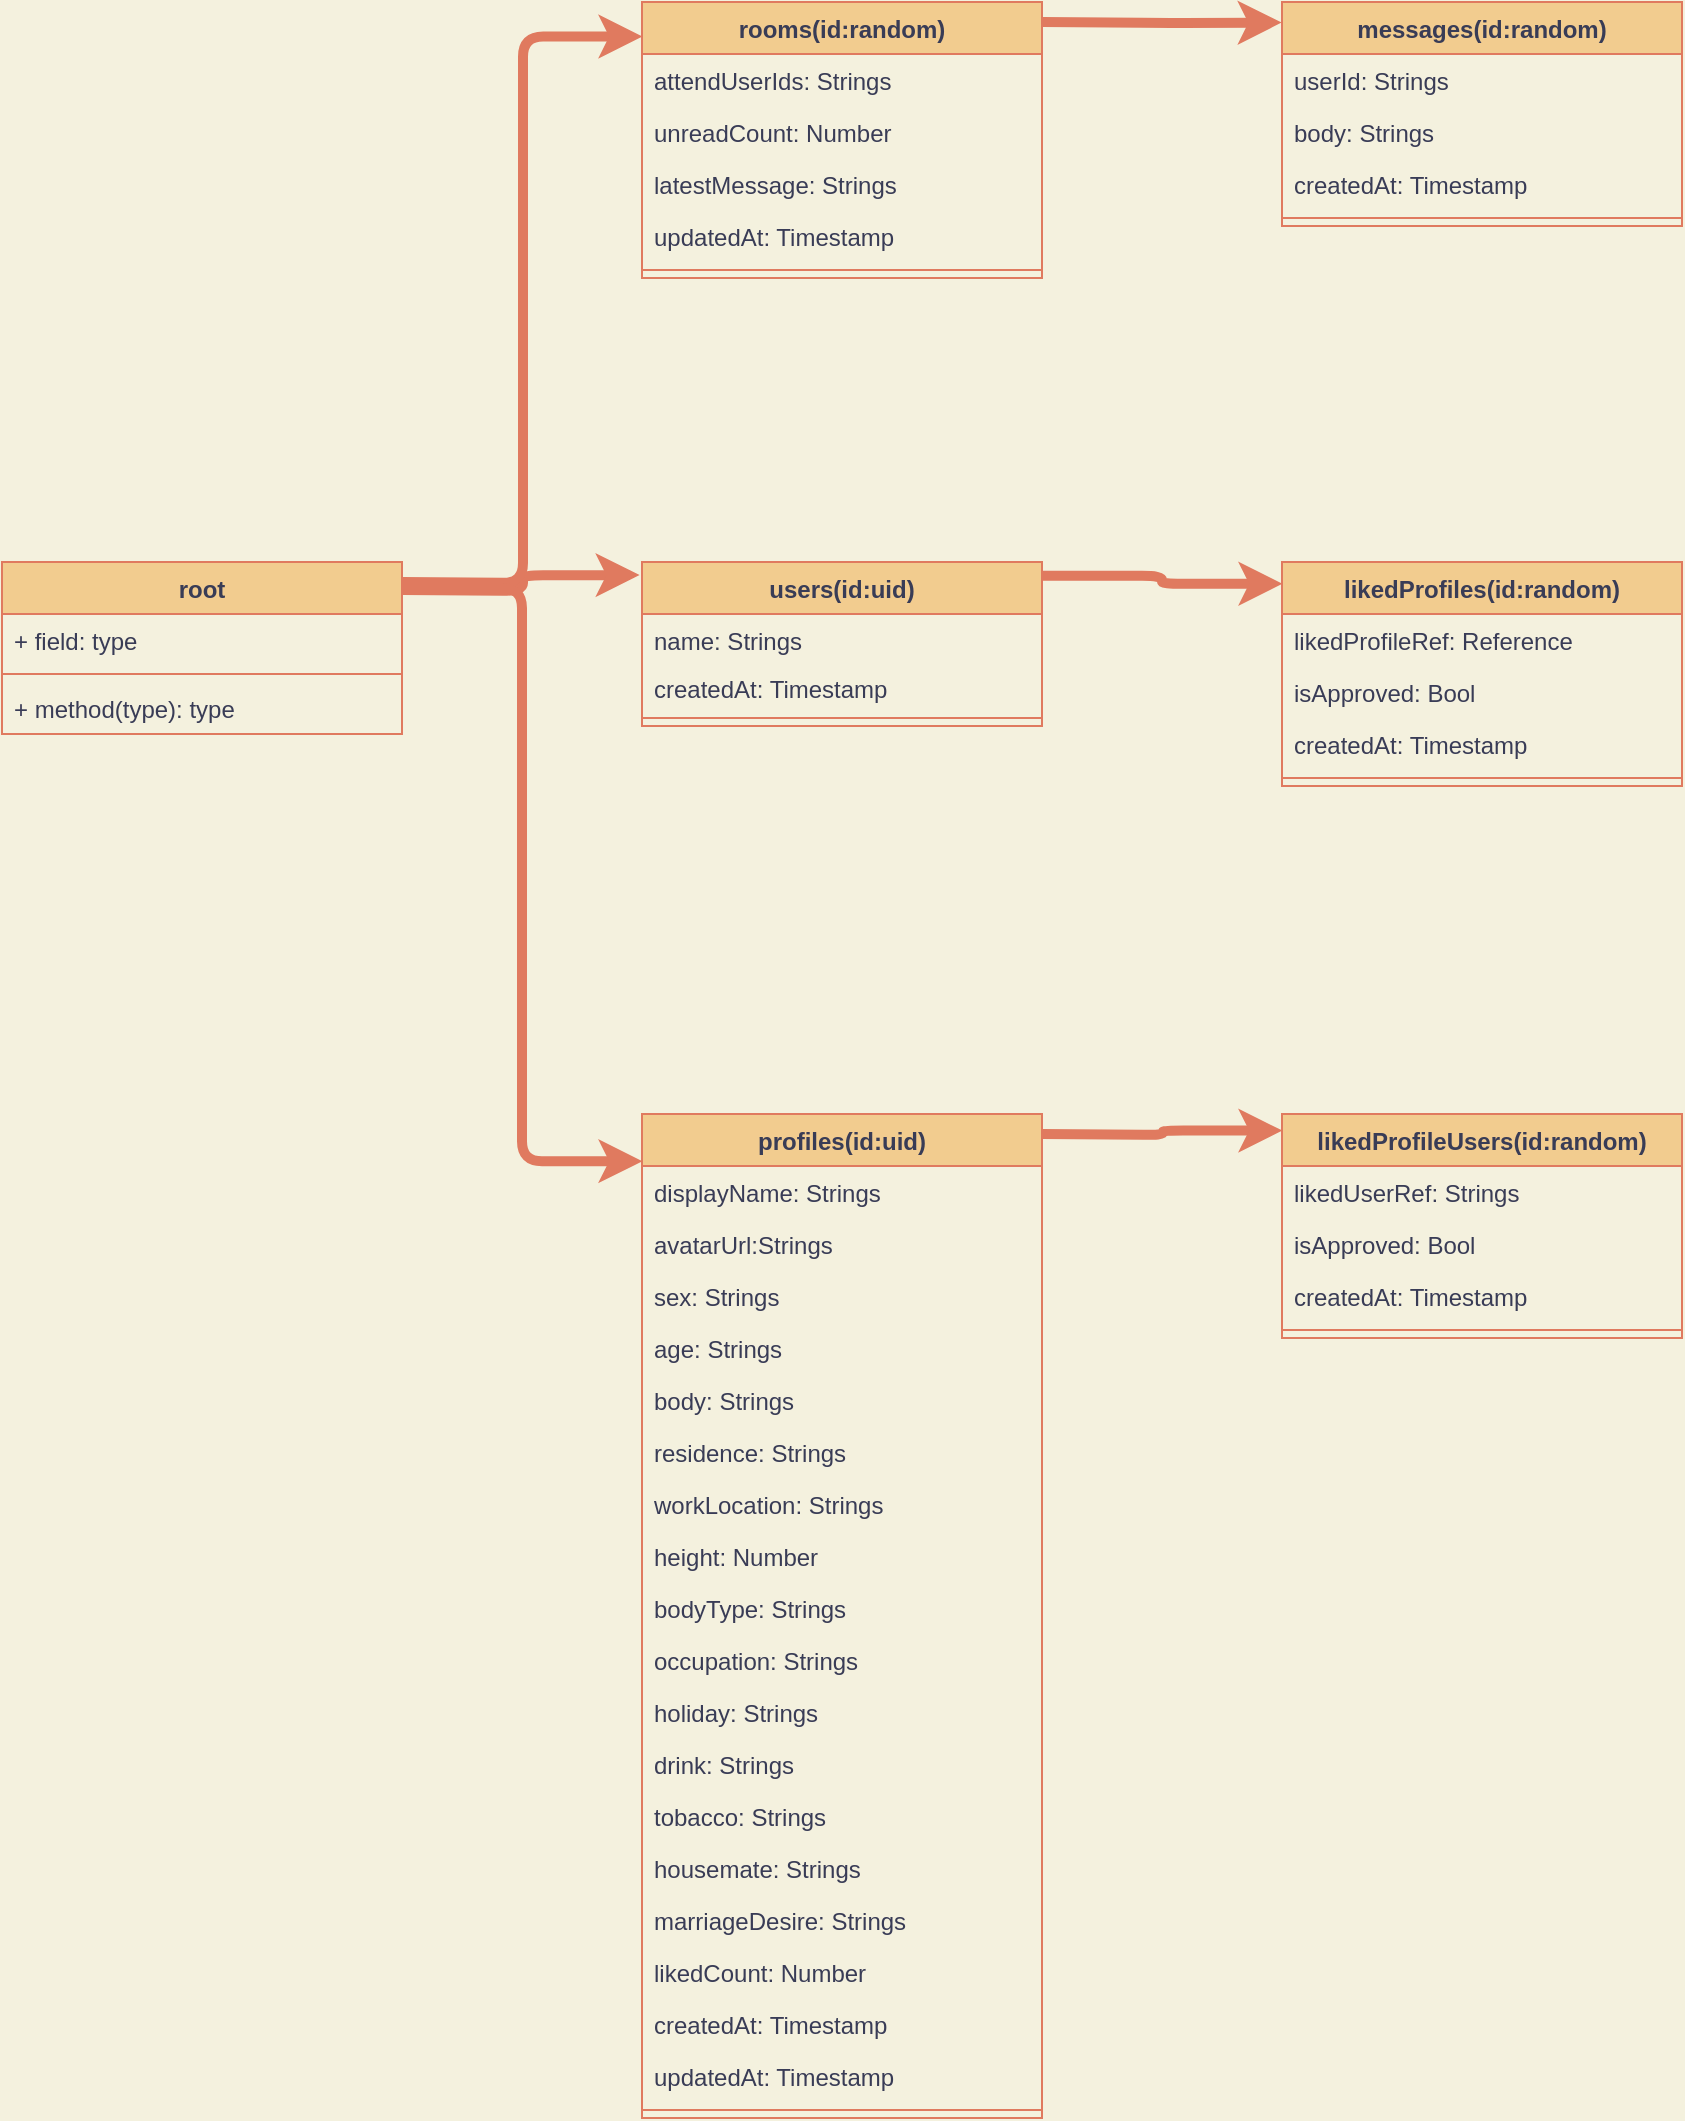 <mxfile version="13.10.0" type="embed">
    <diagram id="wAJH5N7Ym5NqKtwHXI7F" name="ページ1">
        <mxGraphModel dx="2100" dy="293" grid="1" gridSize="10" guides="1" tooltips="1" connect="1" arrows="1" fold="1" page="0" pageScale="1" pageWidth="827" pageHeight="1169" background="#F4F1DE" math="0" shadow="0">
            <root>
                <mxCell id="0"/>
                <mxCell id="1" parent="0"/>
                <mxCell id="42" style="edgeStyle=orthogonalEdgeStyle;rounded=1;orthogonalLoop=1;jettySize=auto;html=1;entryX=0.001;entryY=0.097;entryDx=0;entryDy=0;strokeColor=#E07A5F;fontColor=#393C56;labelBackgroundColor=#F4F1DE;strokeWidth=5;entryPerimeter=0;exitX=0.999;exitY=0.084;exitDx=0;exitDy=0;exitPerimeter=0;" parent="1" source="25" target="38" edge="1">
                    <mxGeometry relative="1" as="geometry">
                        <mxPoint x="-320" y="376" as="sourcePoint"/>
                    </mxGeometry>
                </mxCell>
                <mxCell id="44" style="edgeStyle=orthogonalEdgeStyle;rounded=1;orthogonalLoop=1;jettySize=auto;html=1;entryX=0.001;entryY=0.074;entryDx=0;entryDy=0;strokeColor=#E07A5F;fontColor=#393C56;labelBackgroundColor=#F4F1DE;strokeWidth=5;entryPerimeter=0;" parent="1" target="34" edge="1">
                    <mxGeometry relative="1" as="geometry">
                        <mxPoint x="-320" y="646" as="sourcePoint"/>
                    </mxGeometry>
                </mxCell>
                <mxCell id="50" style="edgeStyle=orthogonalEdgeStyle;orthogonalLoop=1;jettySize=auto;html=1;strokeColor=#E07A5F;fontColor=#393C56;labelBackgroundColor=#F4F1DE;strokeWidth=5;rounded=1;entryX=-0.001;entryY=0.092;entryDx=0;entryDy=0;entryPerimeter=0;" parent="1" target="51" edge="1">
                    <mxGeometry relative="1" as="geometry">
                        <mxPoint x="-240" y="119" as="targetPoint"/>
                        <mxPoint x="-320" y="90" as="sourcePoint"/>
                    </mxGeometry>
                </mxCell>
                <mxCell id="104" style="edgeStyle=orthogonalEdgeStyle;rounded=1;sketch=0;orthogonalLoop=1;jettySize=auto;html=1;entryX=-0.006;entryY=0.08;entryDx=0;entryDy=0;entryPerimeter=0;strokeColor=#E07A5F;strokeWidth=5;fillColor=#F2CC8F;fontColor=#393C56;" parent="1" target="25" edge="1">
                    <mxGeometry relative="1" as="geometry">
                        <mxPoint x="-640" y="374" as="sourcePoint"/>
                    </mxGeometry>
                </mxCell>
                <mxCell id="105" style="edgeStyle=orthogonalEdgeStyle;rounded=1;sketch=0;orthogonalLoop=1;jettySize=auto;html=1;entryX=0.001;entryY=0.125;entryDx=0;entryDy=0;entryPerimeter=0;strokeColor=#E07A5F;strokeWidth=5;fillColor=#F2CC8F;fontColor=#393C56;" parent="1" target="46" edge="1">
                    <mxGeometry relative="1" as="geometry">
                        <mxPoint x="-640" y="370" as="sourcePoint"/>
                    </mxGeometry>
                </mxCell>
                <mxCell id="108" style="edgeStyle=orthogonalEdgeStyle;rounded=1;sketch=0;orthogonalLoop=1;jettySize=auto;html=1;entryX=0.001;entryY=0.047;entryDx=0;entryDy=0;entryPerimeter=0;strokeColor=#E07A5F;strokeWidth=5;fillColor=#F2CC8F;fontColor=#393C56;exitX=1.001;exitY=0.151;exitDx=0;exitDy=0;exitPerimeter=0;" parent="1" source="87" target="30" edge="1">
                    <mxGeometry relative="1" as="geometry"/>
                </mxCell>
                <mxCell id="87" value="root" style="swimlane;fontStyle=1;align=center;verticalAlign=top;childLayout=stackLayout;horizontal=1;startSize=26;horizontalStack=0;resizeParent=1;resizeParentMax=0;resizeLast=0;collapsible=1;marginBottom=0;fillColor=#F2CC8F;strokeColor=#E07A5F;fontColor=#393C56;" parent="1" vertex="1">
                    <mxGeometry x="-840" y="360" width="200" height="86" as="geometry"/>
                </mxCell>
                <mxCell id="88" value="+ field: type" style="text;strokeColor=none;fillColor=none;align=left;verticalAlign=top;spacingLeft=4;spacingRight=4;overflow=hidden;rotatable=0;points=[[0,0.5],[1,0.5]];portConstraint=eastwest;fontColor=#393C56;" parent="87" vertex="1">
                    <mxGeometry y="26" width="200" height="26" as="geometry"/>
                </mxCell>
                <mxCell id="91" value="" style="line;strokeWidth=1;fillColor=none;align=left;verticalAlign=middle;spacingTop=-1;spacingLeft=3;spacingRight=3;rotatable=0;labelPosition=right;points=[];portConstraint=eastwest;strokeColor=#E07A5F;fontColor=#393C56;labelBackgroundColor=#F4F1DE;" parent="87" vertex="1">
                    <mxGeometry y="52" width="200" height="8" as="geometry"/>
                </mxCell>
                <mxCell id="92" value="+ method(type): type" style="text;strokeColor=none;fillColor=none;align=left;verticalAlign=top;spacingLeft=4;spacingRight=4;overflow=hidden;rotatable=0;points=[[0,0.5],[1,0.5]];portConstraint=eastwest;fontColor=#393C56;" parent="87" vertex="1">
                    <mxGeometry y="60" width="200" height="26" as="geometry"/>
                </mxCell>
                <mxCell id="30" value="profiles(id:uid)" style="swimlane;fontStyle=1;align=center;verticalAlign=top;childLayout=stackLayout;horizontal=1;startSize=26;horizontalStack=0;resizeParent=1;resizeParentMax=0;resizeLast=0;collapsible=1;marginBottom=0;fillColor=#F2CC8F;strokeColor=#E07A5F;fontColor=#393C56;" parent="1" vertex="1">
                    <mxGeometry x="-520" y="636" width="200" height="502" as="geometry"/>
                </mxCell>
                <mxCell id="58" value="displayName: Strings" style="text;strokeColor=none;fillColor=none;align=left;verticalAlign=top;spacingLeft=4;spacingRight=4;overflow=hidden;rotatable=0;points=[[0,0.5],[1,0.5]];portConstraint=eastwest;fontColor=#393C56;" parent="30" vertex="1">
                    <mxGeometry y="26" width="200" height="26" as="geometry"/>
                </mxCell>
                <mxCell id="134" value="avatarUrl:Strings" style="text;strokeColor=none;fillColor=none;align=left;verticalAlign=top;spacingLeft=4;spacingRight=4;overflow=hidden;rotatable=0;points=[[0,0.5],[1,0.5]];portConstraint=eastwest;fontColor=#393C56;" parent="30" vertex="1">
                    <mxGeometry y="52" width="200" height="26" as="geometry"/>
                </mxCell>
                <mxCell id="133" value="sex: Strings" style="text;strokeColor=none;fillColor=none;align=left;verticalAlign=top;spacingLeft=4;spacingRight=4;overflow=hidden;rotatable=0;points=[[0,0.5],[1,0.5]];portConstraint=eastwest;fontColor=#393C56;" parent="30" vertex="1">
                    <mxGeometry y="78" width="200" height="26" as="geometry"/>
                </mxCell>
                <mxCell id="62" value="age: Strings" style="text;strokeColor=none;fillColor=none;align=left;verticalAlign=top;spacingLeft=4;spacingRight=4;overflow=hidden;rotatable=0;points=[[0,0.5],[1,0.5]];portConstraint=eastwest;fontColor=#393C56;" parent="30" vertex="1">
                    <mxGeometry y="104" width="200" height="26" as="geometry"/>
                </mxCell>
                <mxCell id="135" value="body: Strings" style="text;strokeColor=none;fillColor=none;align=left;verticalAlign=top;spacingLeft=4;spacingRight=4;overflow=hidden;rotatable=0;points=[[0,0.5],[1,0.5]];portConstraint=eastwest;fontColor=#393C56;" parent="30" vertex="1">
                    <mxGeometry y="130" width="200" height="26" as="geometry"/>
                </mxCell>
                <mxCell id="116" value="residence: Strings" style="text;strokeColor=none;fillColor=none;align=left;verticalAlign=top;spacingLeft=4;spacingRight=4;overflow=hidden;rotatable=0;points=[[0,0.5],[1,0.5]];portConstraint=eastwest;fontColor=#393C56;" parent="30" vertex="1">
                    <mxGeometry y="156" width="200" height="26" as="geometry"/>
                </mxCell>
                <mxCell id="64" value="workLocation: Strings" style="text;strokeColor=none;fillColor=none;align=left;verticalAlign=top;spacingLeft=4;spacingRight=4;overflow=hidden;rotatable=0;points=[[0,0.5],[1,0.5]];portConstraint=eastwest;fontColor=#393C56;" parent="30" vertex="1">
                    <mxGeometry y="182" width="200" height="26" as="geometry"/>
                </mxCell>
                <mxCell id="121" value="height: Number" style="text;strokeColor=none;fillColor=none;align=left;verticalAlign=top;spacingLeft=4;spacingRight=4;overflow=hidden;rotatable=0;points=[[0,0.5],[1,0.5]];portConstraint=eastwest;fontColor=#393C56;" parent="30" vertex="1">
                    <mxGeometry y="208" width="200" height="26" as="geometry"/>
                </mxCell>
                <mxCell id="120" value="bodyType: Strings" style="text;strokeColor=none;fillColor=none;align=left;verticalAlign=top;spacingLeft=4;spacingRight=4;overflow=hidden;rotatable=0;points=[[0,0.5],[1,0.5]];portConstraint=eastwest;fontColor=#393C56;" parent="30" vertex="1">
                    <mxGeometry y="234" width="200" height="26" as="geometry"/>
                </mxCell>
                <mxCell id="123" value="occupation: Strings" style="text;strokeColor=none;fillColor=none;align=left;verticalAlign=top;spacingLeft=4;spacingRight=4;overflow=hidden;rotatable=0;points=[[0,0.5],[1,0.5]];portConstraint=eastwest;fontColor=#393C56;" parent="30" vertex="1">
                    <mxGeometry y="260" width="200" height="26" as="geometry"/>
                </mxCell>
                <mxCell id="125" value="holiday: Strings" style="text;strokeColor=none;fillColor=none;align=left;verticalAlign=top;spacingLeft=4;spacingRight=4;overflow=hidden;rotatable=0;points=[[0,0.5],[1,0.5]];portConstraint=eastwest;fontColor=#393C56;" parent="30" vertex="1">
                    <mxGeometry y="286" width="200" height="26" as="geometry"/>
                </mxCell>
                <mxCell id="127" value="drink: Strings" style="text;strokeColor=none;fillColor=none;align=left;verticalAlign=top;spacingLeft=4;spacingRight=4;overflow=hidden;rotatable=0;points=[[0,0.5],[1,0.5]];portConstraint=eastwest;fontColor=#393C56;" parent="30" vertex="1">
                    <mxGeometry y="312" width="200" height="26" as="geometry"/>
                </mxCell>
                <mxCell id="126" value="tobacco: Strings" style="text;strokeColor=none;fillColor=none;align=left;verticalAlign=top;spacingLeft=4;spacingRight=4;overflow=hidden;rotatable=0;points=[[0,0.5],[1,0.5]];portConstraint=eastwest;fontColor=#393C56;" parent="30" vertex="1">
                    <mxGeometry y="338" width="200" height="26" as="geometry"/>
                </mxCell>
                <mxCell id="131" value="housemate: Strings" style="text;strokeColor=none;fillColor=none;align=left;verticalAlign=top;spacingLeft=4;spacingRight=4;overflow=hidden;rotatable=0;points=[[0,0.5],[1,0.5]];portConstraint=eastwest;fontColor=#393C56;" parent="30" vertex="1">
                    <mxGeometry y="364" width="200" height="26" as="geometry"/>
                </mxCell>
                <mxCell id="132" value="marriageDesire: Strings" style="text;strokeColor=none;fillColor=none;align=left;verticalAlign=top;spacingLeft=4;spacingRight=4;overflow=hidden;rotatable=0;points=[[0,0.5],[1,0.5]];portConstraint=eastwest;fontColor=#393C56;" parent="30" vertex="1">
                    <mxGeometry y="390" width="200" height="26" as="geometry"/>
                </mxCell>
                <mxCell id="111" value="likedCount: Number" style="text;strokeColor=none;fillColor=none;align=left;verticalAlign=top;spacingLeft=4;spacingRight=4;overflow=hidden;rotatable=0;points=[[0,0.5],[1,0.5]];portConstraint=eastwest;fontColor=#393C56;" parent="30" vertex="1">
                    <mxGeometry y="416" width="200" height="26" as="geometry"/>
                </mxCell>
                <mxCell id="74" value="createdAt: Timestamp" style="text;strokeColor=none;fillColor=none;align=left;verticalAlign=top;spacingLeft=4;spacingRight=4;overflow=hidden;rotatable=0;points=[[0,0.5],[1,0.5]];portConstraint=eastwest;fontColor=#393C56;" parent="30" vertex="1">
                    <mxGeometry y="442" width="200" height="26" as="geometry"/>
                </mxCell>
                <mxCell id="79" value="updatedAt: Timestamp" style="text;strokeColor=none;fillColor=none;align=left;verticalAlign=top;spacingLeft=4;spacingRight=4;overflow=hidden;rotatable=0;points=[[0,0.5],[1,0.5]];portConstraint=eastwest;fontColor=#393C56;" parent="30" vertex="1">
                    <mxGeometry y="468" width="200" height="26" as="geometry"/>
                </mxCell>
                <mxCell id="32" value="" style="line;strokeWidth=1;fillColor=none;align=left;verticalAlign=middle;spacingTop=-1;spacingLeft=3;spacingRight=3;rotatable=0;labelPosition=right;points=[];portConstraint=eastwest;strokeColor=#E07A5F;fontColor=#393C56;labelBackgroundColor=#F4F1DE;" parent="30" vertex="1">
                    <mxGeometry y="494" width="200" height="8" as="geometry"/>
                </mxCell>
                <mxCell id="25" value="users(id:uid)" style="swimlane;fontStyle=1;align=center;verticalAlign=top;childLayout=stackLayout;horizontal=1;startSize=26;horizontalStack=0;resizeParent=1;resizeParentMax=0;resizeLast=0;collapsible=1;marginBottom=0;fillColor=#F2CC8F;strokeColor=#E07A5F;fontColor=#393C56;" parent="1" vertex="1">
                    <mxGeometry x="-520" y="360" width="200" height="82" as="geometry"/>
                </mxCell>
                <mxCell id="57" value="name: Strings" style="text;align=left;verticalAlign=top;spacingLeft=4;spacingRight=4;overflow=hidden;rotatable=0;points=[[0,0.5],[1,0.5]];portConstraint=eastwest;fontColor=#393C56;" parent="25" vertex="1">
                    <mxGeometry y="26" width="200" height="24" as="geometry"/>
                </mxCell>
                <mxCell id="71" value="createdAt: Timestamp" style="text;align=left;verticalAlign=top;spacingLeft=4;spacingRight=4;overflow=hidden;rotatable=0;points=[[0,0.5],[1,0.5]];portConstraint=eastwest;fontColor=#393C56;" parent="25" vertex="1">
                    <mxGeometry y="50" width="200" height="24" as="geometry"/>
                </mxCell>
                <mxCell id="27" value="" style="line;strokeWidth=1;fillColor=none;align=left;verticalAlign=middle;spacingTop=-1;spacingLeft=3;spacingRight=3;rotatable=0;labelPosition=right;points=[];portConstraint=eastwest;strokeColor=#E07A5F;fontColor=#393C56;labelBackgroundColor=#F4F1DE;" parent="25" vertex="1">
                    <mxGeometry y="74" width="200" height="8" as="geometry"/>
                </mxCell>
                <mxCell id="46" value="rooms(id:random)" style="swimlane;fontStyle=1;align=center;verticalAlign=top;childLayout=stackLayout;horizontal=1;startSize=26;horizontalStack=0;resizeParent=1;resizeParentMax=0;resizeLast=0;collapsible=1;marginBottom=0;fillColor=#F2CC8F;strokeColor=#E07A5F;fontColor=#393C56;" parent="1" vertex="1">
                    <mxGeometry x="-520" y="80" width="200" height="138" as="geometry"/>
                </mxCell>
                <mxCell id="78" value="attendUserIds: Strings" style="text;strokeColor=none;fillColor=none;align=left;verticalAlign=top;spacingLeft=4;spacingRight=4;overflow=hidden;rotatable=0;points=[[0,0.5],[1,0.5]];portConstraint=eastwest;fontColor=#393C56;" parent="46" vertex="1">
                    <mxGeometry y="26" width="200" height="26" as="geometry"/>
                </mxCell>
                <mxCell id="113" value="unreadCount: Number" style="text;strokeColor=none;fillColor=none;align=left;verticalAlign=top;spacingLeft=4;spacingRight=4;overflow=hidden;rotatable=0;points=[[0,0.5],[1,0.5]];portConstraint=eastwest;fontColor=#393C56;" parent="46" vertex="1">
                    <mxGeometry y="52" width="200" height="26" as="geometry"/>
                </mxCell>
                <mxCell id="114" value="latestMessage: Strings" style="text;strokeColor=none;fillColor=none;align=left;verticalAlign=top;spacingLeft=4;spacingRight=4;overflow=hidden;rotatable=0;points=[[0,0.5],[1,0.5]];portConstraint=eastwest;fontColor=#393C56;" parent="46" vertex="1">
                    <mxGeometry y="78" width="200" height="26" as="geometry"/>
                </mxCell>
                <mxCell id="80" value="updatedAt: Timestamp" style="text;strokeColor=none;fillColor=none;align=left;verticalAlign=top;spacingLeft=4;spacingRight=4;overflow=hidden;rotatable=0;points=[[0,0.5],[1,0.5]];portConstraint=eastwest;fontColor=#393C56;" parent="46" vertex="1">
                    <mxGeometry y="104" width="200" height="26" as="geometry"/>
                </mxCell>
                <mxCell id="48" value="" style="line;strokeWidth=1;fillColor=none;align=left;verticalAlign=middle;spacingTop=-1;spacingLeft=3;spacingRight=3;rotatable=0;labelPosition=right;points=[];portConstraint=eastwest;strokeColor=#E07A5F;fontColor=#393C56;labelBackgroundColor=#F4F1DE;" parent="46" vertex="1">
                    <mxGeometry y="130" width="200" height="8" as="geometry"/>
                </mxCell>
                <mxCell id="38" value="likedProfiles(id:random)" style="swimlane;fontStyle=1;align=center;verticalAlign=top;childLayout=stackLayout;horizontal=1;startSize=26;horizontalStack=0;resizeParent=1;resizeParentMax=0;resizeLast=0;collapsible=1;marginBottom=0;fillColor=#F2CC8F;strokeColor=#E07A5F;fontColor=#393C56;" parent="1" vertex="1">
                    <mxGeometry x="-200" y="360" width="200" height="112" as="geometry"/>
                </mxCell>
                <mxCell id="70" value="likedProfileRef: Reference" style="text;strokeColor=none;fillColor=none;align=left;verticalAlign=top;spacingLeft=4;spacingRight=4;overflow=hidden;rotatable=0;points=[[0,0.5],[1,0.5]];portConstraint=eastwest;fontColor=#393C56;" parent="38" vertex="1">
                    <mxGeometry y="26" width="200" height="26" as="geometry"/>
                </mxCell>
                <mxCell id="75" value="isApproved: Bool" style="text;strokeColor=none;fillColor=none;align=left;verticalAlign=top;spacingLeft=4;spacingRight=4;overflow=hidden;rotatable=0;points=[[0,0.5],[1,0.5]];portConstraint=eastwest;fontColor=#393C56;" parent="38" vertex="1">
                    <mxGeometry y="52" width="200" height="26" as="geometry"/>
                </mxCell>
                <mxCell id="72" value="createdAt: Timestamp" style="text;strokeColor=none;fillColor=none;align=left;verticalAlign=top;spacingLeft=4;spacingRight=4;overflow=hidden;rotatable=0;points=[[0,0.5],[1,0.5]];portConstraint=eastwest;fontColor=#393C56;" parent="38" vertex="1">
                    <mxGeometry y="78" width="200" height="26" as="geometry"/>
                </mxCell>
                <mxCell id="40" value="" style="line;strokeWidth=1;fillColor=none;align=left;verticalAlign=middle;spacingTop=-1;spacingLeft=3;spacingRight=3;rotatable=0;labelPosition=right;points=[];portConstraint=eastwest;strokeColor=#E07A5F;fontColor=#393C56;labelBackgroundColor=#F4F1DE;" parent="38" vertex="1">
                    <mxGeometry y="104" width="200" height="8" as="geometry"/>
                </mxCell>
                <mxCell id="51" value="messages(id:random)" style="swimlane;fontStyle=1;align=center;verticalAlign=top;childLayout=stackLayout;horizontal=1;startSize=26;horizontalStack=0;resizeParent=1;resizeParentMax=0;resizeLast=0;collapsible=1;marginBottom=0;fillColor=#F2CC8F;strokeColor=#E07A5F;fontColor=#393C56;" parent="1" vertex="1">
                    <mxGeometry x="-200" y="80" width="200" height="112" as="geometry"/>
                </mxCell>
                <mxCell id="83" value="userId: Strings" style="text;strokeColor=none;fillColor=none;align=left;verticalAlign=top;spacingLeft=4;spacingRight=4;overflow=hidden;rotatable=0;points=[[0,0.5],[1,0.5]];portConstraint=eastwest;fontColor=#393C56;" parent="51" vertex="1">
                    <mxGeometry y="26" width="200" height="26" as="geometry"/>
                </mxCell>
                <mxCell id="82" value="body: Strings" style="text;strokeColor=none;fillColor=none;align=left;verticalAlign=top;spacingLeft=4;spacingRight=4;overflow=hidden;rotatable=0;points=[[0,0.5],[1,0.5]];portConstraint=eastwest;fontColor=#393C56;" parent="51" vertex="1">
                    <mxGeometry y="52" width="200" height="26" as="geometry"/>
                </mxCell>
                <mxCell id="81" value="createdAt: Timestamp" style="text;strokeColor=none;fillColor=none;align=left;verticalAlign=top;spacingLeft=4;spacingRight=4;overflow=hidden;rotatable=0;points=[[0,0.5],[1,0.5]];portConstraint=eastwest;fontColor=#393C56;" parent="51" vertex="1">
                    <mxGeometry y="78" width="200" height="26" as="geometry"/>
                </mxCell>
                <mxCell id="53" value="" style="line;strokeWidth=1;fillColor=none;align=left;verticalAlign=middle;spacingTop=-1;spacingLeft=3;spacingRight=3;rotatable=0;labelPosition=right;points=[];portConstraint=eastwest;strokeColor=#E07A5F;fontColor=#393C56;labelBackgroundColor=#F4F1DE;" parent="51" vertex="1">
                    <mxGeometry y="104" width="200" height="8" as="geometry"/>
                </mxCell>
                <mxCell id="34" value="likedProfileUsers(id:random)" style="swimlane;fontStyle=1;align=center;verticalAlign=top;childLayout=stackLayout;horizontal=1;startSize=26;horizontalStack=0;resizeParent=1;resizeParentMax=0;resizeLast=0;collapsible=1;marginBottom=0;fillColor=#F2CC8F;strokeColor=#E07A5F;fontColor=#393C56;" parent="1" vertex="1">
                    <mxGeometry x="-200" y="636" width="200" height="112" as="geometry"/>
                </mxCell>
                <mxCell id="67" value="likedUserRef: Strings" style="text;strokeColor=none;fillColor=none;align=left;verticalAlign=top;spacingLeft=4;spacingRight=4;overflow=hidden;rotatable=0;points=[[0,0.5],[1,0.5]];portConstraint=eastwest;fontColor=#393C56;" parent="34" vertex="1">
                    <mxGeometry y="26" width="200" height="26" as="geometry"/>
                </mxCell>
                <mxCell id="68" value="isApproved: Bool" style="text;strokeColor=none;fillColor=none;align=left;verticalAlign=top;spacingLeft=4;spacingRight=4;overflow=hidden;rotatable=0;points=[[0,0.5],[1,0.5]];portConstraint=eastwest;fontColor=#393C56;" parent="34" vertex="1">
                    <mxGeometry y="52" width="200" height="26" as="geometry"/>
                </mxCell>
                <mxCell id="73" value="createdAt: Timestamp" style="text;strokeColor=none;fillColor=none;align=left;verticalAlign=top;spacingLeft=4;spacingRight=4;overflow=hidden;rotatable=0;points=[[0,0.5],[1,0.5]];portConstraint=eastwest;fontColor=#393C56;" parent="34" vertex="1">
                    <mxGeometry y="78" width="200" height="26" as="geometry"/>
                </mxCell>
                <mxCell id="36" value="" style="line;strokeWidth=1;fillColor=none;align=left;verticalAlign=middle;spacingTop=-1;spacingLeft=3;spacingRight=3;rotatable=0;labelPosition=right;points=[];portConstraint=eastwest;strokeColor=#E07A5F;fontColor=#393C56;labelBackgroundColor=#F4F1DE;" parent="34" vertex="1">
                    <mxGeometry y="104" width="200" height="8" as="geometry"/>
                </mxCell>
            </root>
        </mxGraphModel>
    </diagram>
</mxfile>